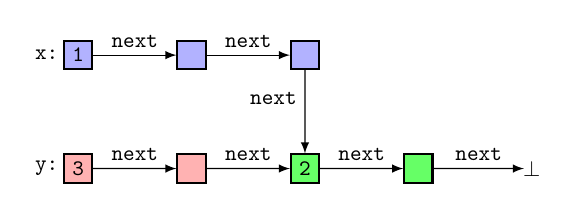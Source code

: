 \begin{tikzpicture}[
  scale=0.8,
  transform shape,
]

  \tikzstyle{memnode}=[draw,rectangle,fill=lightgray,thick,minimum height=4.5mm, minimum width=4.5mm,inner sep=1mm,node distance=18mm,font=\tt]
  \tikzstyle{memnodeblue}=[draw,rectangle,fill=blue!30,thick,minimum height=4.5mm, minimum width=4.5mm,inner sep=1mm,node distance=18mm,font=\tt]
  \tikzstyle{memnodepink}=[draw,rectangle,fill=red!30,thick,minimum height=4.5mm, minimum width=4.5mm,inner sep=1mm,node distance=18mm,font=\tt]
  \tikzstyle{memnodegreen}=[draw,rectangle,fill=green!60,thick,minimum height=4.5mm, minimum width=4.5mm,inner sep=1mm,node distance=18mm,font=\tt]

  \tikzstyle{nullnode}=[node distance=18mm,label=center:$\bot$]
  \tikzstyle{varnode}=[font=\tt]
  \tikzstyle{refnode}=[fill=green!20,minimum height=4.5mm, minimum width=4.5mm,inner sep=1mm,font=\tt]

  \tikzstyle{pointer}=[draw,->,>=latex]
  \tikzstyle{ptrlab}=[above,font=\tt]

  % nodes
  \node[memnodeblue] (x1) at (0mm,0mm) {1};
  \node[memnodeblue] (x2) [right of=x1] {};
  \node[memnodeblue] (x3) [right of=x2] {};

  \node[memnodepink] (y1) [below of=x1] {3};
  \node[memnodepink] (y2) [right of=y1] {};

  \node[memnodegreen] (join) [right of=y2] {2};
  \node[memnodegreen] (j2) [right of=join] {};
  \node[nullnode] (j2null) [right of=j2] {};

  \node[varnode,node distance=5mm] (x) [left of=x1] {x:};
  \node[varnode,node distance=5mm] (x) [left of=y1] {y:};

  % pointers
  \draw[pointer] (x1)    -- node[ptrlab]   {next} (x2);
  \draw[pointer] (x2)    -- node[ptrlab]   {next} (x3);
  
  \draw[pointer] (x3)    -- node[ptrlab,xshift=-5mm]   {next} (join);

  \draw[pointer] (y1)    -- node[ptrlab]   {next} (y2);
  \draw[pointer] (y2)    -- node[ptrlab]   {next} (join);

  \draw[pointer] (join)  -- node[ptrlab]  {next}     (j2);
  \draw[pointer] (j2)    -- node[ptrlab]  {next}     (j2null);

\end{tikzpicture}
